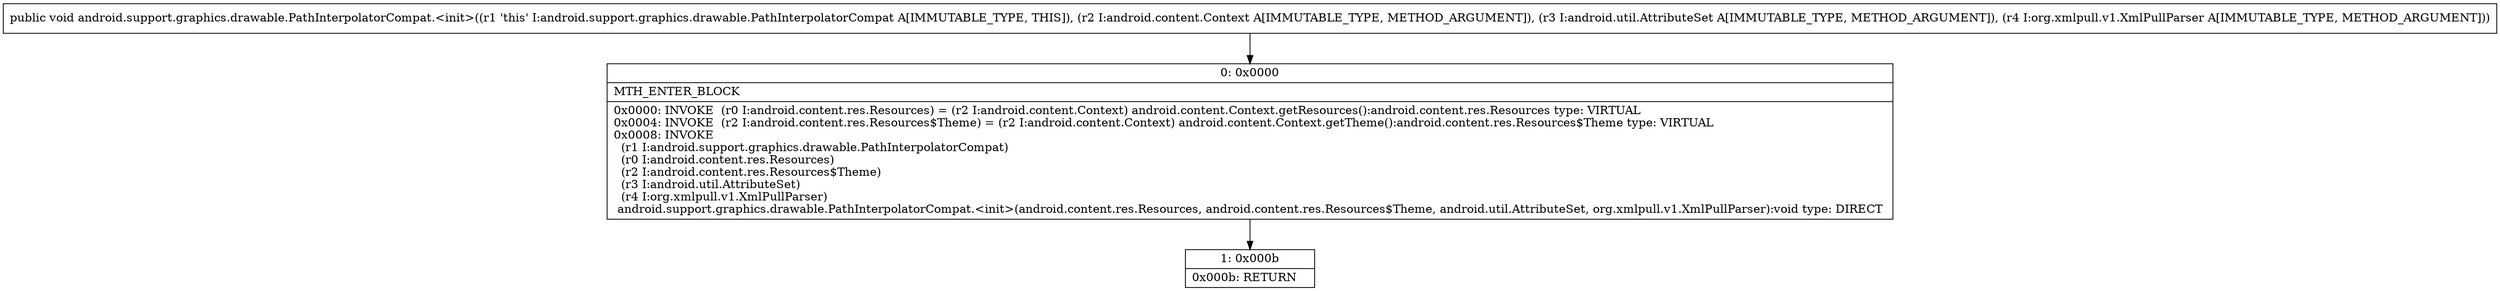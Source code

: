 digraph "CFG forandroid.support.graphics.drawable.PathInterpolatorCompat.\<init\>(Landroid\/content\/Context;Landroid\/util\/AttributeSet;Lorg\/xmlpull\/v1\/XmlPullParser;)V" {
Node_0 [shape=record,label="{0\:\ 0x0000|MTH_ENTER_BLOCK\l|0x0000: INVOKE  (r0 I:android.content.res.Resources) = (r2 I:android.content.Context) android.content.Context.getResources():android.content.res.Resources type: VIRTUAL \l0x0004: INVOKE  (r2 I:android.content.res.Resources$Theme) = (r2 I:android.content.Context) android.content.Context.getTheme():android.content.res.Resources$Theme type: VIRTUAL \l0x0008: INVOKE  \l  (r1 I:android.support.graphics.drawable.PathInterpolatorCompat)\l  (r0 I:android.content.res.Resources)\l  (r2 I:android.content.res.Resources$Theme)\l  (r3 I:android.util.AttributeSet)\l  (r4 I:org.xmlpull.v1.XmlPullParser)\l android.support.graphics.drawable.PathInterpolatorCompat.\<init\>(android.content.res.Resources, android.content.res.Resources$Theme, android.util.AttributeSet, org.xmlpull.v1.XmlPullParser):void type: DIRECT \l}"];
Node_1 [shape=record,label="{1\:\ 0x000b|0x000b: RETURN   \l}"];
MethodNode[shape=record,label="{public void android.support.graphics.drawable.PathInterpolatorCompat.\<init\>((r1 'this' I:android.support.graphics.drawable.PathInterpolatorCompat A[IMMUTABLE_TYPE, THIS]), (r2 I:android.content.Context A[IMMUTABLE_TYPE, METHOD_ARGUMENT]), (r3 I:android.util.AttributeSet A[IMMUTABLE_TYPE, METHOD_ARGUMENT]), (r4 I:org.xmlpull.v1.XmlPullParser A[IMMUTABLE_TYPE, METHOD_ARGUMENT])) }"];
MethodNode -> Node_0;
Node_0 -> Node_1;
}

